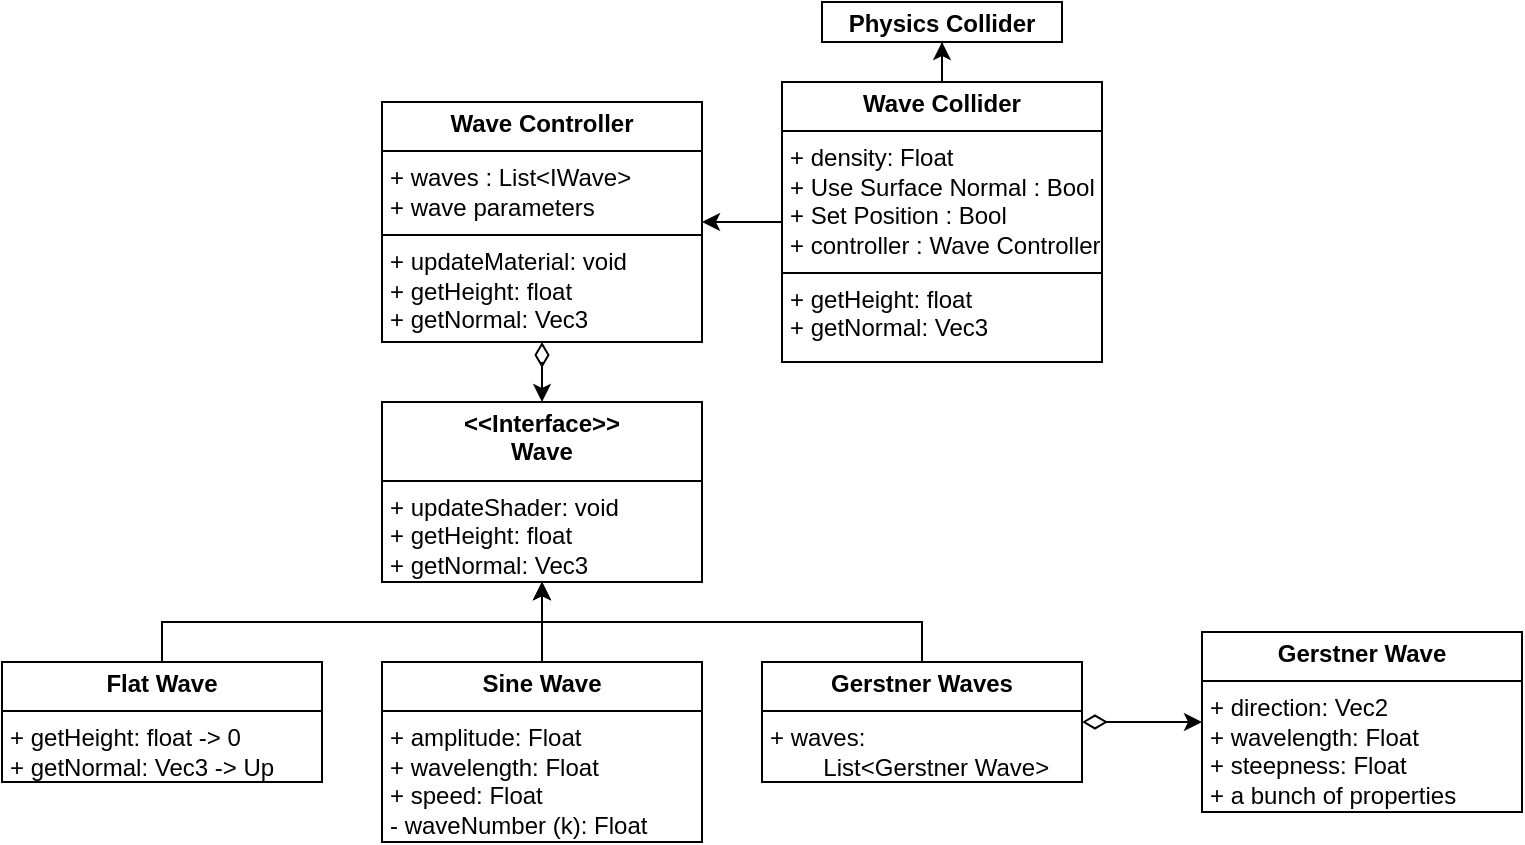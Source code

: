 <mxfile version="25.0.3">
  <diagram name="Page-1" id="VKd6PJJ4E_oIzJmQVDMC">
    <mxGraphModel dx="1136" dy="579" grid="1" gridSize="10" guides="1" tooltips="1" connect="1" arrows="1" fold="1" page="1" pageScale="1" pageWidth="850" pageHeight="1100" math="0" shadow="0">
      <root>
        <mxCell id="0" />
        <mxCell id="1" parent="0" />
        <mxCell id="OZ5GIUlxGQ3k-sdNl4mR-7" style="edgeStyle=orthogonalEdgeStyle;rounded=0;orthogonalLoop=1;jettySize=auto;html=1;entryX=0.5;entryY=1;entryDx=0;entryDy=0;" edge="1" parent="1" source="OZ5GIUlxGQ3k-sdNl4mR-5" target="OZ5GIUlxGQ3k-sdNl4mR-6">
          <mxGeometry relative="1" as="geometry" />
        </mxCell>
        <mxCell id="OZ5GIUlxGQ3k-sdNl4mR-9" style="edgeStyle=orthogonalEdgeStyle;rounded=0;orthogonalLoop=1;jettySize=auto;html=1;" edge="1" parent="1" source="OZ5GIUlxGQ3k-sdNl4mR-5" target="OZ5GIUlxGQ3k-sdNl4mR-8">
          <mxGeometry relative="1" as="geometry" />
        </mxCell>
        <mxCell id="OZ5GIUlxGQ3k-sdNl4mR-5" value="&lt;p style=&quot;margin:0px;margin-top:4px;text-align:center;&quot;&gt;&lt;b&gt;Wave Collider&lt;/b&gt;&lt;/p&gt;&lt;hr size=&quot;1&quot; style=&quot;border-style:solid;&quot;&gt;&lt;p style=&quot;margin:0px;margin-left:4px;&quot;&gt;+ density: Float&lt;br&gt;+ Use Surface Normal : Bool&lt;br&gt;+ Set Position : Bool&lt;br&gt;+ controller : Wave Controller&lt;/p&gt;&lt;hr size=&quot;1&quot; style=&quot;border-style:solid;&quot;&gt;&lt;p style=&quot;margin:0px;margin-left:4px;&quot;&gt;+ getHeight: float&lt;br&gt;+ getNormal: Vec3&lt;/p&gt;" style="verticalAlign=top;align=left;overflow=fill;html=1;whiteSpace=wrap;" vertex="1" parent="1">
          <mxGeometry x="400" y="320" width="160" height="140" as="geometry" />
        </mxCell>
        <mxCell id="OZ5GIUlxGQ3k-sdNl4mR-6" value="&lt;p style=&quot;margin:0px;margin-top:4px;text-align:center;&quot;&gt;&lt;b&gt;Physics Collider&lt;/b&gt;&lt;/p&gt;&lt;hr size=&quot;1&quot; style=&quot;border-style:solid;&quot;&gt;&lt;p style=&quot;margin:0px;margin-left:4px;&quot;&gt;&lt;br&gt;&lt;/p&gt;" style="verticalAlign=top;align=left;overflow=fill;html=1;whiteSpace=wrap;" vertex="1" parent="1">
          <mxGeometry x="420" y="280" width="120" height="20" as="geometry" />
        </mxCell>
        <mxCell id="OZ5GIUlxGQ3k-sdNl4mR-11" style="edgeStyle=orthogonalEdgeStyle;rounded=0;orthogonalLoop=1;jettySize=auto;html=1;startArrow=diamondThin;startFill=0;startSize=10;" edge="1" parent="1" source="OZ5GIUlxGQ3k-sdNl4mR-8" target="OZ5GIUlxGQ3k-sdNl4mR-10">
          <mxGeometry relative="1" as="geometry" />
        </mxCell>
        <mxCell id="OZ5GIUlxGQ3k-sdNl4mR-8" value="&lt;p style=&quot;margin:0px;margin-top:4px;text-align:center;&quot;&gt;&lt;b&gt;Wave Controller&lt;/b&gt;&lt;/p&gt;&lt;hr size=&quot;1&quot; style=&quot;border-style:solid;&quot;&gt;&lt;p style=&quot;margin:0px;margin-left:4px;&quot;&gt;+ waves : List&amp;lt;IWave&amp;gt;&lt;br&gt;+ wave parameters&lt;/p&gt;&lt;hr size=&quot;1&quot; style=&quot;border-style:solid;&quot;&gt;&lt;p style=&quot;margin:0px;margin-left:4px;&quot;&gt;+ updateMaterial: void&lt;br&gt;+ getHeight: float&lt;br&gt;+ getNormal: Vec3&lt;br&gt;&lt;br&gt;&lt;/p&gt;" style="verticalAlign=top;align=left;overflow=fill;html=1;whiteSpace=wrap;" vertex="1" parent="1">
          <mxGeometry x="200" y="330" width="160" height="120" as="geometry" />
        </mxCell>
        <mxCell id="OZ5GIUlxGQ3k-sdNl4mR-10" value="&lt;p style=&quot;margin:0px;margin-top:4px;text-align:center;&quot;&gt;&lt;b&gt;&amp;lt;&amp;lt;Interface&amp;gt;&amp;gt;&lt;br&gt;Wave&lt;/b&gt;&lt;/p&gt;&lt;hr size=&quot;1&quot; style=&quot;border-style:solid;&quot;&gt;&lt;p style=&quot;margin:0px;margin-left:4px;&quot;&gt;+ updateShader: void&lt;br&gt;+ getHeight: float&lt;br&gt;+ getNormal: Vec3&lt;br&gt;&lt;br&gt;&lt;/p&gt;" style="verticalAlign=top;align=left;overflow=fill;html=1;whiteSpace=wrap;" vertex="1" parent="1">
          <mxGeometry x="200" y="480" width="160" height="90" as="geometry" />
        </mxCell>
        <mxCell id="OZ5GIUlxGQ3k-sdNl4mR-15" style="edgeStyle=orthogonalEdgeStyle;rounded=0;orthogonalLoop=1;jettySize=auto;html=1;exitX=0.5;exitY=0;exitDx=0;exitDy=0;" edge="1" parent="1" source="OZ5GIUlxGQ3k-sdNl4mR-12" target="OZ5GIUlxGQ3k-sdNl4mR-10">
          <mxGeometry relative="1" as="geometry" />
        </mxCell>
        <mxCell id="OZ5GIUlxGQ3k-sdNl4mR-12" value="&lt;p style=&quot;margin:0px;margin-top:4px;text-align:center;&quot;&gt;&lt;b&gt;Flat Wave&lt;/b&gt;&lt;/p&gt;&lt;hr size=&quot;1&quot; style=&quot;border-style:solid;&quot;&gt;&lt;p style=&quot;margin:0px;margin-left:4px;&quot;&gt;+ getHeight: float -&amp;gt; 0&lt;br&gt;+ getNormal: Vec3 -&amp;gt; Up&lt;br&gt;&lt;br&gt;&lt;/p&gt;" style="verticalAlign=top;align=left;overflow=fill;html=1;whiteSpace=wrap;" vertex="1" parent="1">
          <mxGeometry x="10" y="610" width="160" height="60" as="geometry" />
        </mxCell>
        <mxCell id="OZ5GIUlxGQ3k-sdNl4mR-23" style="edgeStyle=orthogonalEdgeStyle;rounded=0;orthogonalLoop=1;jettySize=auto;html=1;" edge="1" parent="1" source="OZ5GIUlxGQ3k-sdNl4mR-18" target="OZ5GIUlxGQ3k-sdNl4mR-10">
          <mxGeometry relative="1" as="geometry" />
        </mxCell>
        <mxCell id="OZ5GIUlxGQ3k-sdNl4mR-18" value="&lt;p style=&quot;margin:0px;margin-top:4px;text-align:center;&quot;&gt;&lt;b&gt;Sine Wave&lt;/b&gt;&lt;/p&gt;&lt;hr size=&quot;1&quot; style=&quot;border-style:solid;&quot;&gt;&lt;p style=&quot;margin:0px;margin-left:4px;&quot;&gt;+ amplitude: Float&lt;br&gt;+ wavelength: Float&lt;br&gt;+ speed: Float&lt;br&gt;- waveNumber (k): Float&amp;nbsp;&lt;/p&gt;" style="verticalAlign=top;align=left;overflow=fill;html=1;whiteSpace=wrap;" vertex="1" parent="1">
          <mxGeometry x="200" y="610" width="160" height="90" as="geometry" />
        </mxCell>
        <mxCell id="OZ5GIUlxGQ3k-sdNl4mR-20" style="edgeStyle=orthogonalEdgeStyle;rounded=0;orthogonalLoop=1;jettySize=auto;html=1;exitX=0.5;exitY=0;exitDx=0;exitDy=0;" edge="1" parent="1" source="OZ5GIUlxGQ3k-sdNl4mR-19" target="OZ5GIUlxGQ3k-sdNl4mR-10">
          <mxGeometry relative="1" as="geometry">
            <Array as="points">
              <mxPoint x="470" y="590" />
              <mxPoint x="280" y="590" />
            </Array>
          </mxGeometry>
        </mxCell>
        <mxCell id="OZ5GIUlxGQ3k-sdNl4mR-25" style="edgeStyle=orthogonalEdgeStyle;rounded=0;orthogonalLoop=1;jettySize=auto;html=1;startArrow=diamondThin;startFill=0;startSize=10;" edge="1" parent="1" source="OZ5GIUlxGQ3k-sdNl4mR-19" target="OZ5GIUlxGQ3k-sdNl4mR-24">
          <mxGeometry relative="1" as="geometry" />
        </mxCell>
        <mxCell id="OZ5GIUlxGQ3k-sdNl4mR-19" value="&lt;p style=&quot;margin:0px;margin-top:4px;text-align:center;&quot;&gt;&lt;b&gt;Gerstner Waves&lt;/b&gt;&lt;/p&gt;&lt;hr size=&quot;1&quot; style=&quot;border-style:solid;&quot;&gt;&lt;p style=&quot;margin:0px;margin-left:4px;&quot;&gt;+ waves:&lt;br&gt;&lt;span style=&quot;white-space: pre;&quot;&gt;&#x9;&lt;/span&gt;List&amp;lt;Gerstner Wave&amp;gt;&lt;/p&gt;" style="verticalAlign=top;align=left;overflow=fill;html=1;whiteSpace=wrap;" vertex="1" parent="1">
          <mxGeometry x="390" y="610" width="160" height="60" as="geometry" />
        </mxCell>
        <mxCell id="OZ5GIUlxGQ3k-sdNl4mR-24" value="&lt;p style=&quot;margin:0px;margin-top:4px;text-align:center;&quot;&gt;&lt;b&gt;Gerstner Wave&lt;/b&gt;&lt;/p&gt;&lt;hr size=&quot;1&quot; style=&quot;border-style:solid;&quot;&gt;&lt;p style=&quot;margin:0px;margin-left:4px;&quot;&gt;+ direction: Vec2&lt;br&gt;+ wavelength: Float&lt;br&gt;+ steepness: Float&lt;br&gt;+ a bunch of properties&lt;/p&gt;" style="verticalAlign=top;align=left;overflow=fill;html=1;whiteSpace=wrap;" vertex="1" parent="1">
          <mxGeometry x="610" y="595" width="160" height="90" as="geometry" />
        </mxCell>
      </root>
    </mxGraphModel>
  </diagram>
</mxfile>
